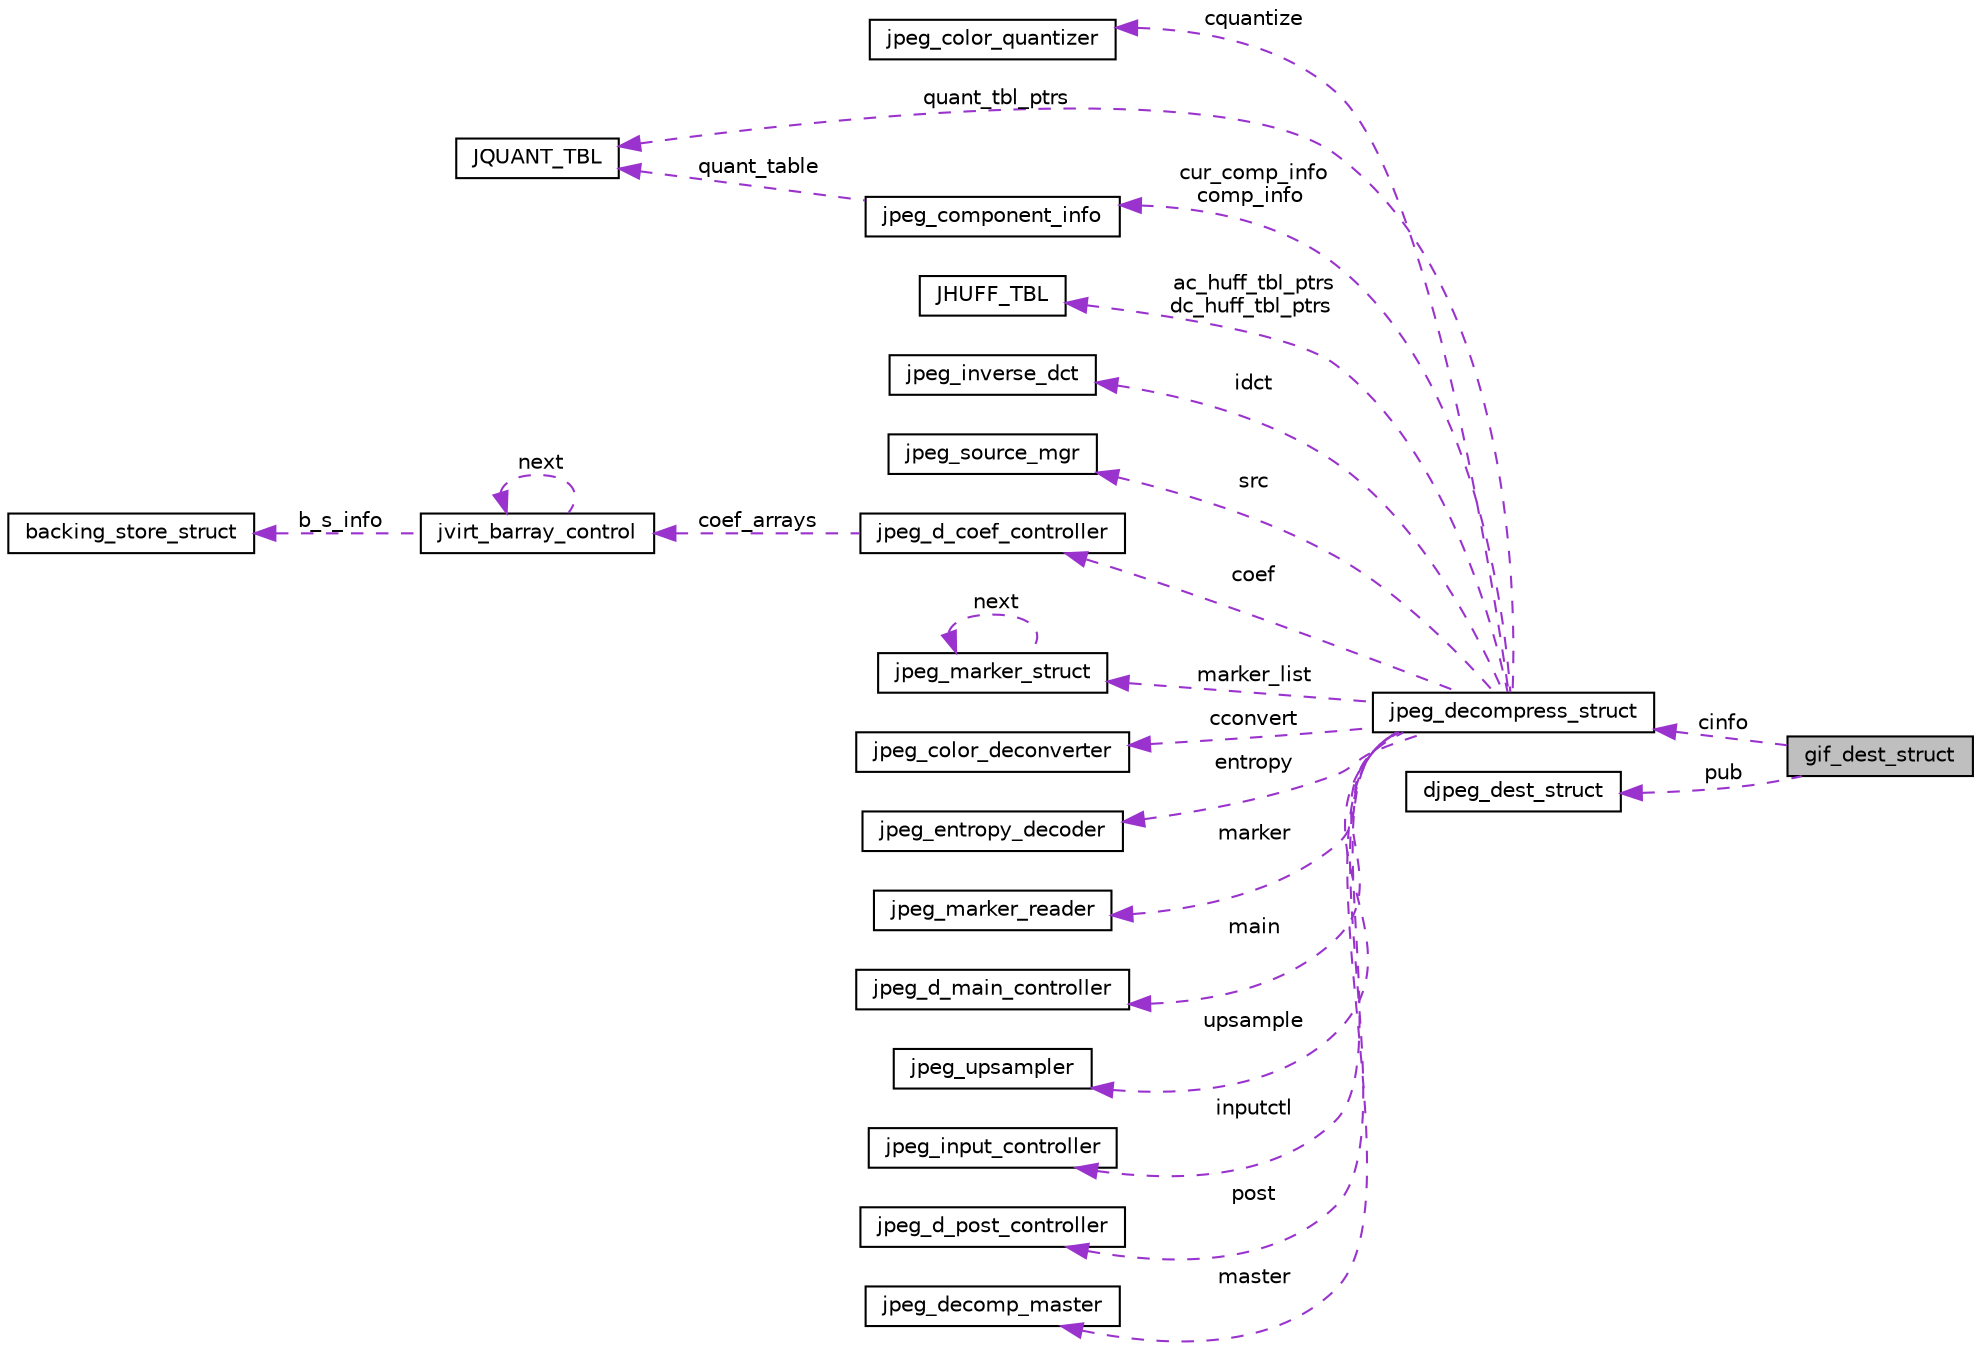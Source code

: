 digraph "gif_dest_struct"
{
  edge [fontname="Helvetica",fontsize="10",labelfontname="Helvetica",labelfontsize="10"];
  node [fontname="Helvetica",fontsize="10",shape=record];
  rankdir="LR";
  Node1 [label="gif_dest_struct",height=0.2,width=0.4,color="black", fillcolor="grey75", style="filled", fontcolor="black"];
  Node2 -> Node1 [dir="back",color="darkorchid3",fontsize="10",style="dashed",label=" cinfo" ];
  Node2 [label="jpeg_decompress_struct",height=0.2,width=0.4,color="black", fillcolor="white", style="filled",URL="$structjpeg__decompress__struct.html"];
  Node3 -> Node2 [dir="back",color="darkorchid3",fontsize="10",style="dashed",label=" cquantize" ];
  Node3 [label="jpeg_color_quantizer",height=0.2,width=0.4,color="black", fillcolor="white", style="filled",URL="$structjpeg__color__quantizer.html"];
  Node4 -> Node2 [dir="back",color="darkorchid3",fontsize="10",style="dashed",label=" quant_tbl_ptrs" ];
  Node4 [label="JQUANT_TBL",height=0.2,width=0.4,color="black", fillcolor="white", style="filled",URL="$struct_j_q_u_a_n_t___t_b_l.html"];
  Node5 -> Node2 [dir="back",color="darkorchid3",fontsize="10",style="dashed",label=" ac_huff_tbl_ptrs\ndc_huff_tbl_ptrs" ];
  Node5 [label="JHUFF_TBL",height=0.2,width=0.4,color="black", fillcolor="white", style="filled",URL="$struct_j_h_u_f_f___t_b_l.html"];
  Node6 -> Node2 [dir="back",color="darkorchid3",fontsize="10",style="dashed",label=" idct" ];
  Node6 [label="jpeg_inverse_dct",height=0.2,width=0.4,color="black", fillcolor="white", style="filled",URL="$structjpeg__inverse__dct.html"];
  Node7 -> Node2 [dir="back",color="darkorchid3",fontsize="10",style="dashed",label=" cur_comp_info\ncomp_info" ];
  Node7 [label="jpeg_component_info",height=0.2,width=0.4,color="black", fillcolor="white", style="filled",URL="$structjpeg__component__info.html"];
  Node4 -> Node7 [dir="back",color="darkorchid3",fontsize="10",style="dashed",label=" quant_table" ];
  Node8 -> Node2 [dir="back",color="darkorchid3",fontsize="10",style="dashed",label=" src" ];
  Node8 [label="jpeg_source_mgr",height=0.2,width=0.4,color="black", fillcolor="white", style="filled",URL="$structjpeg__source__mgr.html"];
  Node9 -> Node2 [dir="back",color="darkorchid3",fontsize="10",style="dashed",label=" coef" ];
  Node9 [label="jpeg_d_coef_controller",height=0.2,width=0.4,color="black", fillcolor="white", style="filled",URL="$structjpeg__d__coef__controller.html"];
  Node10 -> Node9 [dir="back",color="darkorchid3",fontsize="10",style="dashed",label=" coef_arrays" ];
  Node10 [label="jvirt_barray_control",height=0.2,width=0.4,color="black", fillcolor="white", style="filled",URL="$structjvirt__barray__control.html"];
  Node10 -> Node10 [dir="back",color="darkorchid3",fontsize="10",style="dashed",label=" next" ];
  Node11 -> Node10 [dir="back",color="darkorchid3",fontsize="10",style="dashed",label=" b_s_info" ];
  Node11 [label="backing_store_struct",height=0.2,width=0.4,color="black", fillcolor="white", style="filled",URL="$structbacking__store__struct.html"];
  Node12 -> Node2 [dir="back",color="darkorchid3",fontsize="10",style="dashed",label=" marker_list" ];
  Node12 [label="jpeg_marker_struct",height=0.2,width=0.4,color="black", fillcolor="white", style="filled",URL="$structjpeg__marker__struct.html"];
  Node12 -> Node12 [dir="back",color="darkorchid3",fontsize="10",style="dashed",label=" next" ];
  Node13 -> Node2 [dir="back",color="darkorchid3",fontsize="10",style="dashed",label=" cconvert" ];
  Node13 [label="jpeg_color_deconverter",height=0.2,width=0.4,color="black", fillcolor="white", style="filled",URL="$structjpeg__color__deconverter.html"];
  Node14 -> Node2 [dir="back",color="darkorchid3",fontsize="10",style="dashed",label=" entropy" ];
  Node14 [label="jpeg_entropy_decoder",height=0.2,width=0.4,color="black", fillcolor="white", style="filled",URL="$structjpeg__entropy__decoder.html"];
  Node15 -> Node2 [dir="back",color="darkorchid3",fontsize="10",style="dashed",label=" marker" ];
  Node15 [label="jpeg_marker_reader",height=0.2,width=0.4,color="black", fillcolor="white", style="filled",URL="$structjpeg__marker__reader.html"];
  Node16 -> Node2 [dir="back",color="darkorchid3",fontsize="10",style="dashed",label=" main" ];
  Node16 [label="jpeg_d_main_controller",height=0.2,width=0.4,color="black", fillcolor="white", style="filled",URL="$structjpeg__d__main__controller.html"];
  Node17 -> Node2 [dir="back",color="darkorchid3",fontsize="10",style="dashed",label=" upsample" ];
  Node17 [label="jpeg_upsampler",height=0.2,width=0.4,color="black", fillcolor="white", style="filled",URL="$structjpeg__upsampler.html"];
  Node18 -> Node2 [dir="back",color="darkorchid3",fontsize="10",style="dashed",label=" inputctl" ];
  Node18 [label="jpeg_input_controller",height=0.2,width=0.4,color="black", fillcolor="white", style="filled",URL="$structjpeg__input__controller.html"];
  Node19 -> Node2 [dir="back",color="darkorchid3",fontsize="10",style="dashed",label=" post" ];
  Node19 [label="jpeg_d_post_controller",height=0.2,width=0.4,color="black", fillcolor="white", style="filled",URL="$structjpeg__d__post__controller.html"];
  Node20 -> Node2 [dir="back",color="darkorchid3",fontsize="10",style="dashed",label=" master" ];
  Node20 [label="jpeg_decomp_master",height=0.2,width=0.4,color="black", fillcolor="white", style="filled",URL="$structjpeg__decomp__master.html"];
  Node21 -> Node1 [dir="back",color="darkorchid3",fontsize="10",style="dashed",label=" pub" ];
  Node21 [label="djpeg_dest_struct",height=0.2,width=0.4,color="black", fillcolor="white", style="filled",URL="$structdjpeg__dest__struct.html"];
}
